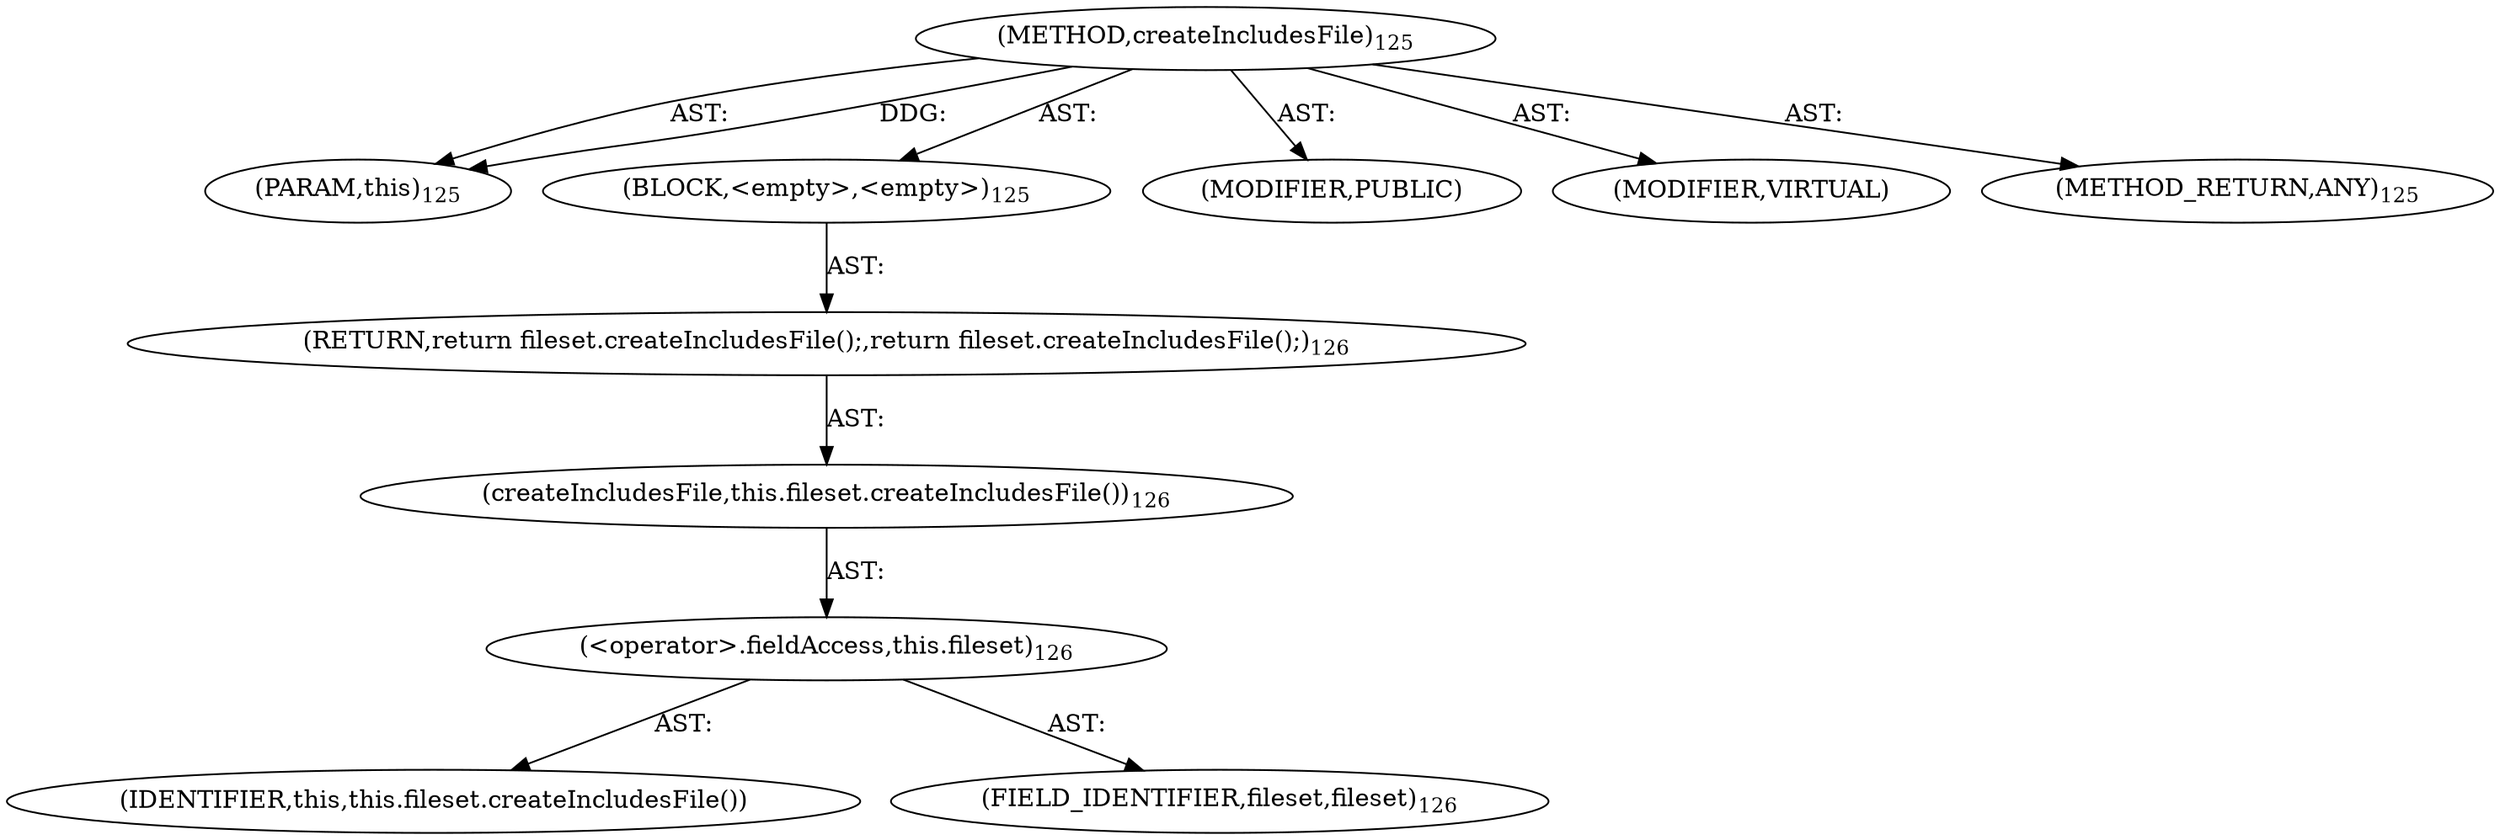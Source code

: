 digraph "createIncludesFile" {  
"111669149698" [label = <(METHOD,createIncludesFile)<SUB>125</SUB>> ]
"115964116998" [label = <(PARAM,this)<SUB>125</SUB>> ]
"25769803778" [label = <(BLOCK,&lt;empty&gt;,&lt;empty&gt;)<SUB>125</SUB>> ]
"146028888065" [label = <(RETURN,return fileset.createIncludesFile();,return fileset.createIncludesFile();)<SUB>126</SUB>> ]
"30064771077" [label = <(createIncludesFile,this.fileset.createIncludesFile())<SUB>126</SUB>> ]
"30064771078" [label = <(&lt;operator&gt;.fieldAccess,this.fileset)<SUB>126</SUB>> ]
"68719476747" [label = <(IDENTIFIER,this,this.fileset.createIncludesFile())> ]
"55834574850" [label = <(FIELD_IDENTIFIER,fileset,fileset)<SUB>126</SUB>> ]
"133143986181" [label = <(MODIFIER,PUBLIC)> ]
"133143986182" [label = <(MODIFIER,VIRTUAL)> ]
"128849018882" [label = <(METHOD_RETURN,ANY)<SUB>125</SUB>> ]
  "111669149698" -> "115964116998"  [ label = "AST: "] 
  "111669149698" -> "25769803778"  [ label = "AST: "] 
  "111669149698" -> "133143986181"  [ label = "AST: "] 
  "111669149698" -> "133143986182"  [ label = "AST: "] 
  "111669149698" -> "128849018882"  [ label = "AST: "] 
  "25769803778" -> "146028888065"  [ label = "AST: "] 
  "146028888065" -> "30064771077"  [ label = "AST: "] 
  "30064771077" -> "30064771078"  [ label = "AST: "] 
  "30064771078" -> "68719476747"  [ label = "AST: "] 
  "30064771078" -> "55834574850"  [ label = "AST: "] 
  "111669149698" -> "115964116998"  [ label = "DDG: "] 
}
